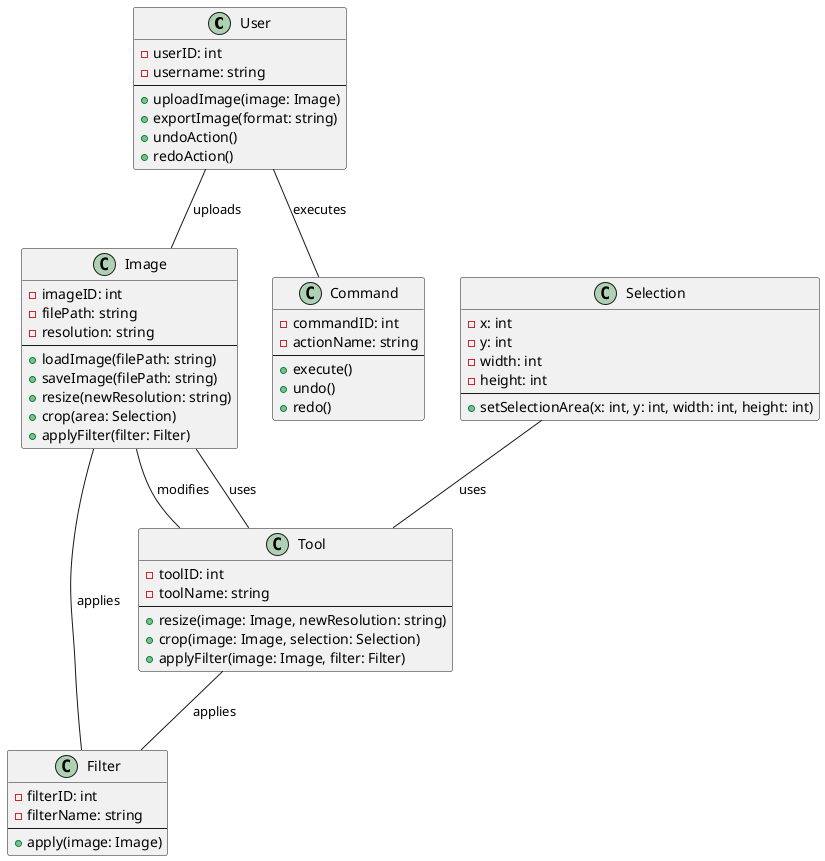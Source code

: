 @startuml
class User {
    - userID: int
    - username: string
    --
    + uploadImage(image: Image)
    + exportImage(format: string)
    + undoAction()
    + redoAction()
}

class Image {
    - imageID: int
    - filePath: string
    - resolution: string
    --
    + loadImage(filePath: string)
    + saveImage(filePath: string)
    + resize(newResolution: string)
    + crop(area: Selection)
    + applyFilter(filter: Filter)
}

class Tool {
    - toolID: int
    - toolName: string
    --
    + resize(image: Image, newResolution: string)
    + crop(image: Image, selection: Selection)
    + applyFilter(image: Image, filter: Filter)
}

class Command {
    - commandID: int
    - actionName: string
    --
    + execute()
    + undo()
    + redo()
}

class Filter {
    - filterID: int
    - filterName: string
    --
    + apply(image: Image)
}

class Selection {
    - x: int
    - y: int
    - width: int
    - height: int
    --
    + setSelectionArea(x: int, y: int, width: int, height: int)
}

User -- Image : "uploads"
User -- Command : "executes"
Image -- Tool : "uses"
Tool -- Image : "modifies"
Image -- Filter : "applies"
Tool -- Filter : "applies"
Selection -- Tool : "uses"
@enduml
